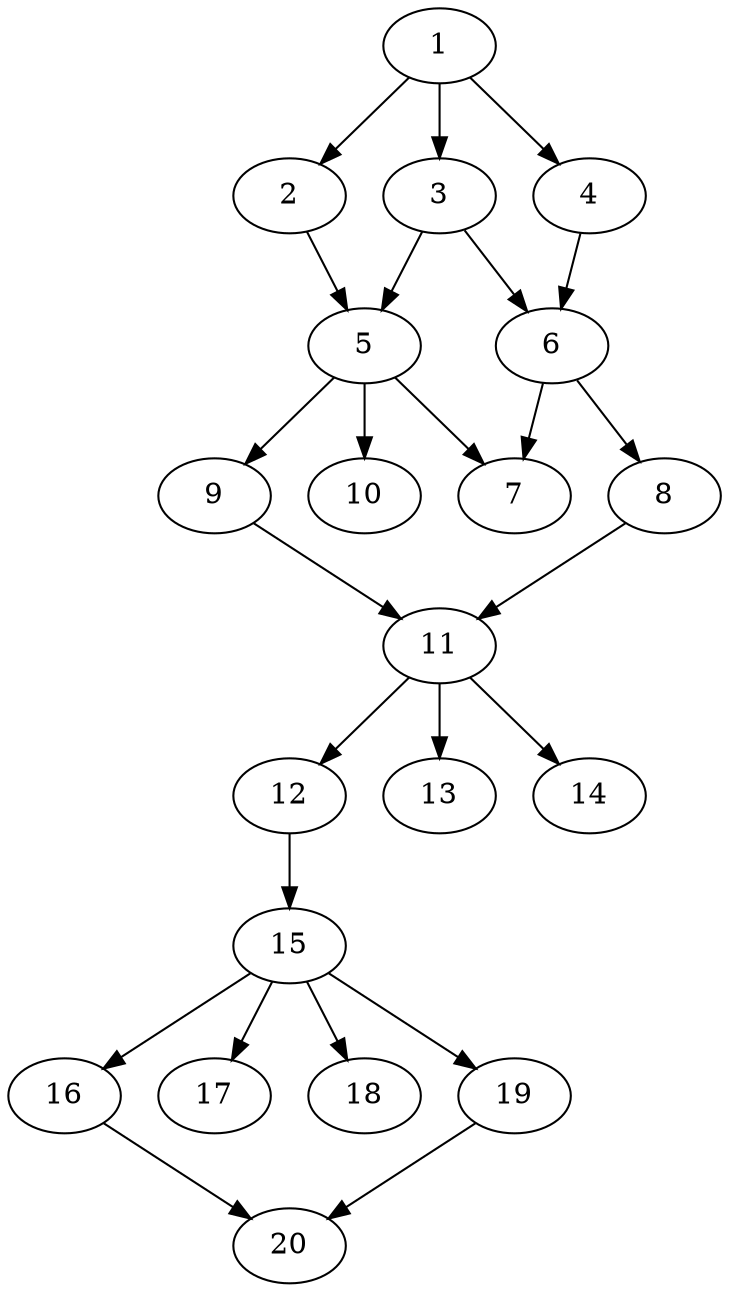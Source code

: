 // DAG automatically generated by daggen at Sat Jul 27 15:35:52 2019
// ./daggen --dot -n 20 --ccr 0.3 --fat 0.4 --regular 0.5 --density 0.6 --mindata 5242880 --maxdata 52428800 
digraph G {
  1 [size="96890880", alpha="0.12", expect_size="29067264"] 
  1 -> 2 [size ="29067264"]
  1 -> 3 [size ="29067264"]
  1 -> 4 [size ="29067264"]
  2 [size="59845973", alpha="0.15", expect_size="17953792"] 
  2 -> 5 [size ="17953792"]
  3 [size="46097067", alpha="0.02", expect_size="13829120"] 
  3 -> 5 [size ="13829120"]
  3 -> 6 [size ="13829120"]
  4 [size="67932160", alpha="0.03", expect_size="20379648"] 
  4 -> 6 [size ="20379648"]
  5 [size="95576747", alpha="0.10", expect_size="28673024"] 
  5 -> 7 [size ="28673024"]
  5 -> 9 [size ="28673024"]
  5 -> 10 [size ="28673024"]
  6 [size="69679787", alpha="0.12", expect_size="20903936"] 
  6 -> 7 [size ="20903936"]
  6 -> 8 [size ="20903936"]
  7 [size="141557760", alpha="0.02", expect_size="42467328"] 
  8 [size="44339200", alpha="0.16", expect_size="13301760"] 
  8 -> 11 [size ="13301760"]
  9 [size="91306667", alpha="0.16", expect_size="27392000"] 
  9 -> 11 [size ="27392000"]
  10 [size="36440747", alpha="0.14", expect_size="10932224"] 
  11 [size="43199147", alpha="0.04", expect_size="12959744"] 
  11 -> 12 [size ="12959744"]
  11 -> 13 [size ="12959744"]
  11 -> 14 [size ="12959744"]
  12 [size="135669760", alpha="0.11", expect_size="40700928"] 
  12 -> 15 [size ="40700928"]
  13 [size="97836373", alpha="0.08", expect_size="29350912"] 
  14 [size="117336747", alpha="0.18", expect_size="35201024"] 
  15 [size="144469333", alpha="0.16", expect_size="43340800"] 
  15 -> 16 [size ="43340800"]
  15 -> 17 [size ="43340800"]
  15 -> 18 [size ="43340800"]
  15 -> 19 [size ="43340800"]
  16 [size="67184640", alpha="0.15", expect_size="20155392"] 
  16 -> 20 [size ="20155392"]
  17 [size="162290347", alpha="0.16", expect_size="48687104"] 
  18 [size="24405333", alpha="0.19", expect_size="7321600"] 
  19 [size="147715413", alpha="0.20", expect_size="44314624"] 
  19 -> 20 [size ="44314624"]
  20 [size="114756267", alpha="0.03", expect_size="34426880"] 
}

